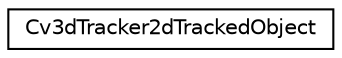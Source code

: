 digraph "Graphical Class Hierarchy"
{
 // LATEX_PDF_SIZE
  edge [fontname="Helvetica",fontsize="10",labelfontname="Helvetica",labelfontsize="10"];
  node [fontname="Helvetica",fontsize="10",shape=record];
  rankdir="LR";
  Node0 [label="Cv3dTracker2dTrackedObject",height=0.2,width=0.4,color="black", fillcolor="white", style="filled",URL="$struct_cv3d_tracker2d_tracked_object.html",tooltip=" "];
}
